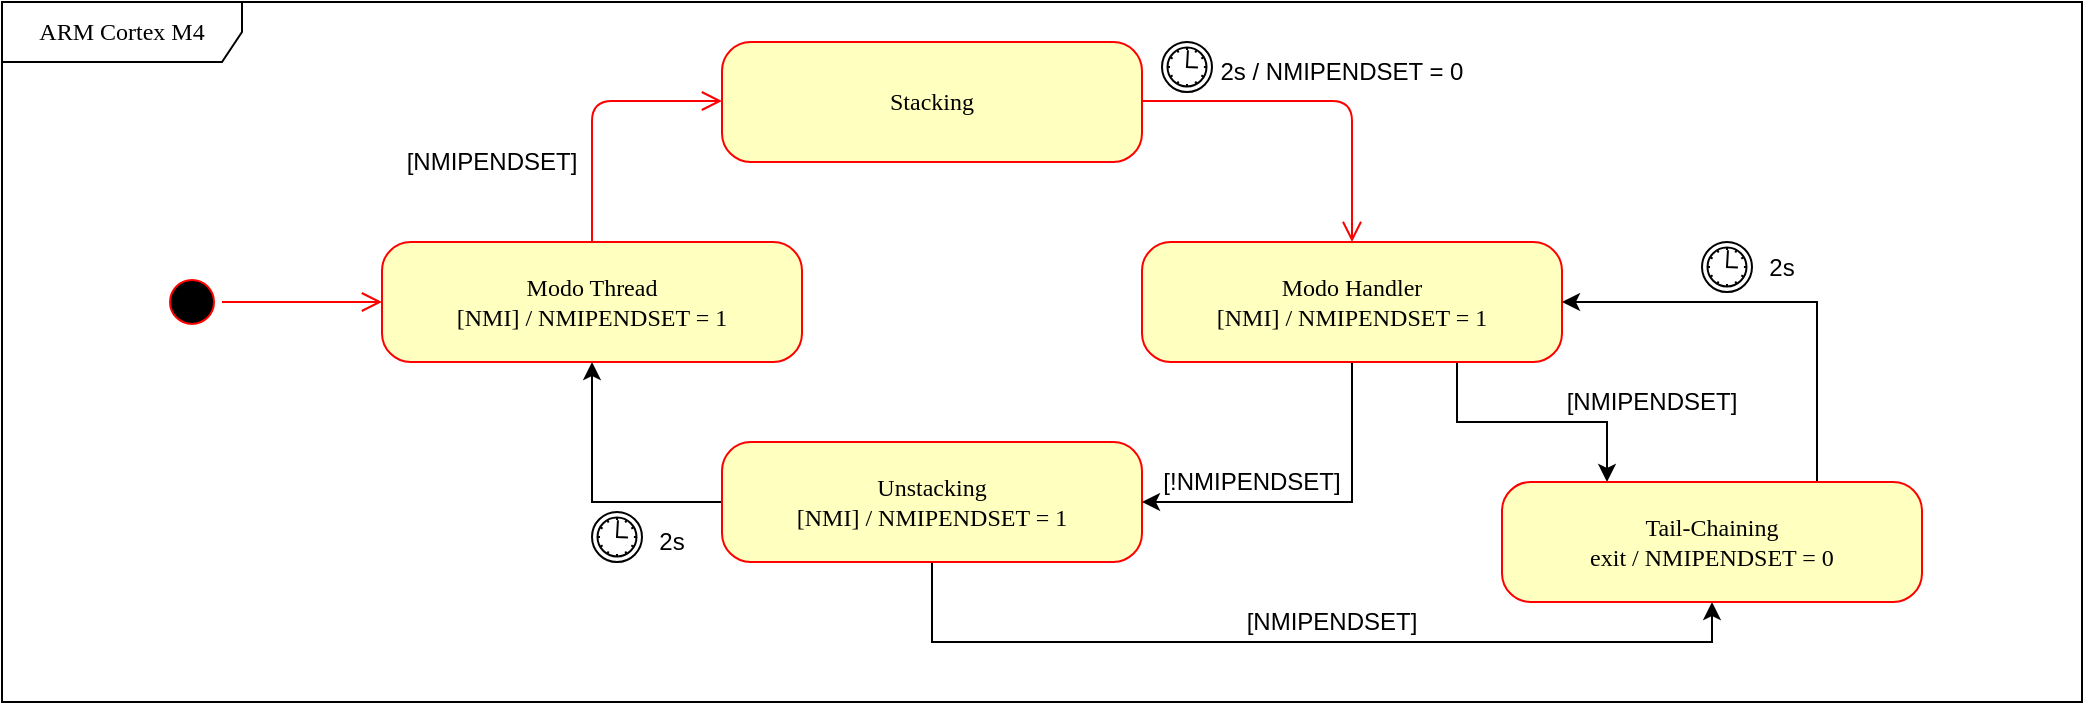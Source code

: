 <mxfile version="14.8.5" type="device" pages="3"><diagram id="SJbqh5QgGUERAO2YY-Vn" name="SE_Lab03_Ex01"><mxGraphModel dx="1350" dy="642" grid="1" gridSize="10" guides="1" tooltips="1" connect="1" arrows="1" fold="1" page="1" pageScale="1" pageWidth="827" pageHeight="1169" math="0" shadow="0"><root><mxCell id="ZdYNtr8reQskgdLI55ev-0"/><mxCell id="ZdYNtr8reQskgdLI55ev-1" parent="ZdYNtr8reQskgdLI55ev-0"/><mxCell id="CpJL1Hb-GjtEGUhmCmPJ-0" value="ARM Cortex M4" style="shape=umlFrame;whiteSpace=wrap;html=1;rounded=1;shadow=0;comic=0;labelBackgroundColor=none;strokeWidth=1;fontFamily=Verdana;fontSize=12;align=center;width=120;height=30;" parent="ZdYNtr8reQskgdLI55ev-1" vertex="1"><mxGeometry x="110" y="30" width="1040" height="350" as="geometry"/></mxCell><mxCell id="-km6051PSe1OeWVZTjVt-0" value="" style="ellipse;html=1;shape=startState;fillColor=#000000;strokeColor=#ff0000;rounded=1;shadow=0;comic=0;labelBackgroundColor=none;fontFamily=Verdana;fontSize=12;fontColor=#000000;align=center;direction=south;" parent="ZdYNtr8reQskgdLI55ev-1" vertex="1"><mxGeometry x="190" y="165" width="30" height="30" as="geometry"/></mxCell><mxCell id="-km6051PSe1OeWVZTjVt-1" value="Modo Thread&lt;br&gt;[NMI] / NMIPENDSET = 1" style="rounded=1;whiteSpace=wrap;html=1;arcSize=24;fillColor=#ffffc0;strokeColor=#ff0000;shadow=0;comic=0;labelBackgroundColor=none;fontFamily=Verdana;fontSize=12;fontColor=#000000;align=center;" parent="ZdYNtr8reQskgdLI55ev-1" vertex="1"><mxGeometry x="300" y="150" width="210" height="60" as="geometry"/></mxCell><mxCell id="-km6051PSe1OeWVZTjVt-2" style="edgeStyle=orthogonalEdgeStyle;html=1;labelBackgroundColor=none;endArrow=open;endSize=8;strokeColor=#ff0000;fontFamily=Verdana;fontSize=12;align=left;" parent="ZdYNtr8reQskgdLI55ev-1" source="-km6051PSe1OeWVZTjVt-0" target="-km6051PSe1OeWVZTjVt-1" edge="1"><mxGeometry relative="1" as="geometry"/></mxCell><mxCell id="-km6051PSe1OeWVZTjVt-4" value="[NMIPENDSET]" style="text;html=1;strokeColor=none;fillColor=none;align=center;verticalAlign=middle;whiteSpace=wrap;rounded=0;" parent="ZdYNtr8reQskgdLI55ev-1" vertex="1"><mxGeometry x="280" y="100" width="150" height="20" as="geometry"/></mxCell><mxCell id="IqQjHEHsEWQ_lu643vXP-2" style="edgeStyle=orthogonalEdgeStyle;rounded=0;orthogonalLoop=1;jettySize=auto;html=1;exitX=0;exitY=0.5;exitDx=0;exitDy=0;entryX=0.5;entryY=1;entryDx=0;entryDy=0;" parent="ZdYNtr8reQskgdLI55ev-1" source="-km6051PSe1OeWVZTjVt-5" target="-km6051PSe1OeWVZTjVt-1" edge="1"><mxGeometry relative="1" as="geometry"/></mxCell><mxCell id="IqQjHEHsEWQ_lu643vXP-11" style="edgeStyle=orthogonalEdgeStyle;rounded=0;orthogonalLoop=1;jettySize=auto;html=1;exitX=0.5;exitY=1;exitDx=0;exitDy=0;entryX=0.5;entryY=1;entryDx=0;entryDy=0;" parent="ZdYNtr8reQskgdLI55ev-1" source="-km6051PSe1OeWVZTjVt-5" target="IqQjHEHsEWQ_lu643vXP-6" edge="1"><mxGeometry relative="1" as="geometry"/></mxCell><mxCell id="-km6051PSe1OeWVZTjVt-5" value="Unstacking&lt;br&gt;[NMI] / NMIPENDSET = 1" style="rounded=1;whiteSpace=wrap;html=1;arcSize=24;fillColor=#ffffc0;strokeColor=#ff0000;shadow=0;comic=0;labelBackgroundColor=none;fontFamily=Verdana;fontSize=12;fontColor=#000000;align=center;" parent="ZdYNtr8reQskgdLI55ev-1" vertex="1"><mxGeometry x="470" y="250" width="210" height="60" as="geometry"/></mxCell><mxCell id="IqQjHEHsEWQ_lu643vXP-3" style="edgeStyle=orthogonalEdgeStyle;rounded=0;orthogonalLoop=1;jettySize=auto;html=1;exitX=0.5;exitY=1;exitDx=0;exitDy=0;entryX=1;entryY=0.5;entryDx=0;entryDy=0;" parent="ZdYNtr8reQskgdLI55ev-1" source="-km6051PSe1OeWVZTjVt-6" target="-km6051PSe1OeWVZTjVt-5" edge="1"><mxGeometry relative="1" as="geometry"/></mxCell><mxCell id="IqQjHEHsEWQ_lu643vXP-7" style="edgeStyle=orthogonalEdgeStyle;rounded=0;orthogonalLoop=1;jettySize=auto;html=1;exitX=0.75;exitY=1;exitDx=0;exitDy=0;entryX=0.25;entryY=0;entryDx=0;entryDy=0;" parent="ZdYNtr8reQskgdLI55ev-1" source="-km6051PSe1OeWVZTjVt-6" target="IqQjHEHsEWQ_lu643vXP-6" edge="1"><mxGeometry relative="1" as="geometry"/></mxCell><mxCell id="-km6051PSe1OeWVZTjVt-6" value="Modo Handler&lt;br&gt;[NMI] / NMIPENDSET = 1" style="rounded=1;whiteSpace=wrap;html=1;arcSize=24;fillColor=#ffffc0;strokeColor=#ff0000;shadow=0;comic=0;labelBackgroundColor=none;fontFamily=Verdana;fontSize=12;fontColor=#000000;align=center;" parent="ZdYNtr8reQskgdLI55ev-1" vertex="1"><mxGeometry x="680" y="150" width="210" height="60" as="geometry"/></mxCell><mxCell id="-km6051PSe1OeWVZTjVt-7" value="Stacking" style="rounded=1;whiteSpace=wrap;html=1;arcSize=24;fillColor=#ffffc0;strokeColor=#ff0000;shadow=0;comic=0;labelBackgroundColor=none;fontFamily=Verdana;fontSize=12;fontColor=#000000;align=center;" parent="ZdYNtr8reQskgdLI55ev-1" vertex="1"><mxGeometry x="470" y="50" width="210" height="60" as="geometry"/></mxCell><mxCell id="DTFR31QoQuLEWxJc745S-0" style="edgeStyle=orthogonalEdgeStyle;html=1;labelBackgroundColor=none;endArrow=open;endSize=8;strokeColor=#ff0000;fontFamily=Verdana;fontSize=12;align=left;entryX=0.5;entryY=0;entryDx=0;entryDy=0;" parent="ZdYNtr8reQskgdLI55ev-1" target="-km6051PSe1OeWVZTjVt-6" edge="1"><mxGeometry relative="1" as="geometry"><mxPoint x="680" y="79.5" as="sourcePoint"/><mxPoint x="760" y="79.5" as="targetPoint"/><Array as="points"><mxPoint x="785" y="80"/></Array></mxGeometry></mxCell><mxCell id="DTFR31QoQuLEWxJc745S-1" style="edgeStyle=orthogonalEdgeStyle;html=1;labelBackgroundColor=none;endArrow=open;endSize=8;strokeColor=#ff0000;fontFamily=Verdana;fontSize=12;align=left;exitX=0.5;exitY=0;exitDx=0;exitDy=0;" parent="ZdYNtr8reQskgdLI55ev-1" source="-km6051PSe1OeWVZTjVt-1" edge="1"><mxGeometry relative="1" as="geometry"><mxPoint x="390" y="79.5" as="sourcePoint"/><mxPoint x="470" y="79.5" as="targetPoint"/><Array as="points"><mxPoint x="405" y="80"/></Array></mxGeometry></mxCell><mxCell id="IqQjHEHsEWQ_lu643vXP-0" value="" style="points=[[0.145,0.145,0],[0.5,0,0],[0.855,0.145,0],[1,0.5,0],[0.855,0.855,0],[0.5,1,0],[0.145,0.855,0],[0,0.5,0]];shape=mxgraph.bpmn.event;html=1;verticalLabelPosition=bottom;labelBackgroundColor=#ffffff;verticalAlign=top;align=center;perimeter=ellipsePerimeter;outlineConnect=0;aspect=fixed;outline=standard;symbol=timer;" parent="ZdYNtr8reQskgdLI55ev-1" vertex="1"><mxGeometry x="690" y="50" width="25" height="25" as="geometry"/></mxCell><mxCell id="IqQjHEHsEWQ_lu643vXP-1" value="2s / NMIPENDSET = 0" style="text;html=1;strokeColor=none;fillColor=none;align=center;verticalAlign=middle;whiteSpace=wrap;rounded=0;" parent="ZdYNtr8reQskgdLI55ev-1" vertex="1"><mxGeometry x="690" y="55" width="180" height="20" as="geometry"/></mxCell><mxCell id="IqQjHEHsEWQ_lu643vXP-4" value="2s" style="text;html=1;strokeColor=none;fillColor=none;align=center;verticalAlign=middle;whiteSpace=wrap;rounded=0;" parent="ZdYNtr8reQskgdLI55ev-1" vertex="1"><mxGeometry x="430" y="290" width="30" height="20" as="geometry"/></mxCell><mxCell id="IqQjHEHsEWQ_lu643vXP-5" value="" style="points=[[0.145,0.145,0],[0.5,0,0],[0.855,0.145,0],[1,0.5,0],[0.855,0.855,0],[0.5,1,0],[0.145,0.855,0],[0,0.5,0]];shape=mxgraph.bpmn.event;html=1;verticalLabelPosition=bottom;labelBackgroundColor=#ffffff;verticalAlign=top;align=center;perimeter=ellipsePerimeter;outlineConnect=0;aspect=fixed;outline=standard;symbol=timer;" parent="ZdYNtr8reQskgdLI55ev-1" vertex="1"><mxGeometry x="405" y="285" width="25" height="25" as="geometry"/></mxCell><mxCell id="IqQjHEHsEWQ_lu643vXP-8" style="edgeStyle=orthogonalEdgeStyle;rounded=0;orthogonalLoop=1;jettySize=auto;html=1;exitX=0.75;exitY=0;exitDx=0;exitDy=0;entryX=1;entryY=0.5;entryDx=0;entryDy=0;" parent="ZdYNtr8reQskgdLI55ev-1" source="IqQjHEHsEWQ_lu643vXP-6" target="-km6051PSe1OeWVZTjVt-6" edge="1"><mxGeometry relative="1" as="geometry"/></mxCell><mxCell id="IqQjHEHsEWQ_lu643vXP-6" value="Tail-Chaining&lt;br&gt;exit / NMIPENDSET = 0" style="rounded=1;whiteSpace=wrap;html=1;arcSize=24;fillColor=#ffffc0;strokeColor=#ff0000;shadow=0;comic=0;labelBackgroundColor=none;fontFamily=Verdana;fontSize=12;fontColor=#000000;align=center;" parent="ZdYNtr8reQskgdLI55ev-1" vertex="1"><mxGeometry x="860" y="270" width="210" height="60" as="geometry"/></mxCell><mxCell id="IqQjHEHsEWQ_lu643vXP-9" value="" style="points=[[0.145,0.145,0],[0.5,0,0],[0.855,0.145,0],[1,0.5,0],[0.855,0.855,0],[0.5,1,0],[0.145,0.855,0],[0,0.5,0]];shape=mxgraph.bpmn.event;html=1;verticalLabelPosition=bottom;labelBackgroundColor=#ffffff;verticalAlign=top;align=center;perimeter=ellipsePerimeter;outlineConnect=0;aspect=fixed;outline=standard;symbol=timer;" parent="ZdYNtr8reQskgdLI55ev-1" vertex="1"><mxGeometry x="960" y="150" width="25" height="25" as="geometry"/></mxCell><mxCell id="IqQjHEHsEWQ_lu643vXP-10" value="2s" style="text;html=1;strokeColor=none;fillColor=none;align=center;verticalAlign=middle;whiteSpace=wrap;rounded=0;" parent="ZdYNtr8reQskgdLI55ev-1" vertex="1"><mxGeometry x="985" y="152.5" width="30" height="20" as="geometry"/></mxCell><mxCell id="IqQjHEHsEWQ_lu643vXP-12" value="[NMIPENDSET]" style="text;html=1;strokeColor=none;fillColor=none;align=center;verticalAlign=middle;whiteSpace=wrap;rounded=0;" parent="ZdYNtr8reQskgdLI55ev-1" vertex="1"><mxGeometry x="700" y="330" width="150" height="20" as="geometry"/></mxCell><mxCell id="IqQjHEHsEWQ_lu643vXP-13" value="[NMIPENDSET]" style="text;html=1;strokeColor=none;fillColor=none;align=center;verticalAlign=middle;whiteSpace=wrap;rounded=0;" parent="ZdYNtr8reQskgdLI55ev-1" vertex="1"><mxGeometry x="860" y="220" width="150" height="20" as="geometry"/></mxCell><mxCell id="IqQjHEHsEWQ_lu643vXP-14" value="[!NMIPENDSET]" style="text;html=1;strokeColor=none;fillColor=none;align=center;verticalAlign=middle;whiteSpace=wrap;rounded=0;" parent="ZdYNtr8reQskgdLI55ev-1" vertex="1"><mxGeometry x="660" y="260" width="150" height="20" as="geometry"/></mxCell></root></mxGraphModel></diagram><diagram name="SE_Lab03_Ex02" id="58cdce13-f638-feb5-8d6f-7d28b1aa9fa0"><mxGraphModel dx="1350" dy="642" grid="1" gridSize="10" guides="1" tooltips="1" connect="1" arrows="1" fold="1" page="1" pageScale="1" pageWidth="1100" pageHeight="850" background="none" math="0" shadow="0"><root><mxCell id="0"/><mxCell id="1" parent="0"/><mxCell id="2a3bc250acf0617d-8" value="main" style="shape=umlFrame;whiteSpace=wrap;html=1;rounded=1;shadow=0;comic=0;labelBackgroundColor=none;strokeWidth=1;fontFamily=Verdana;fontSize=12;align=center;" parent="1" vertex="1"><mxGeometry x="55" y="53" width="475" height="387" as="geometry"/></mxCell><mxCell id="382b91b5511bd0f7-1" value="" style="ellipse;html=1;shape=startState;fillColor=#000000;strokeColor=#ff0000;rounded=1;shadow=0;comic=0;labelBackgroundColor=none;fontFamily=Verdana;fontSize=12;fontColor=#000000;align=center;direction=south;" parent="1" vertex="1"><mxGeometry x="130" y="135" width="30" height="30" as="geometry"/></mxCell><mxCell id="382b91b5511bd0f7-5" value="Ligado&lt;br&gt;do / LED1 = true" style="rounded=1;whiteSpace=wrap;html=1;arcSize=24;fillColor=#ffffc0;strokeColor=#ff0000;shadow=0;comic=0;labelBackgroundColor=none;fontFamily=Verdana;fontSize=12;fontColor=#000000;align=center;" parent="1" vertex="1"><mxGeometry x="240" y="310" width="120" height="60" as="geometry"/></mxCell><mxCell id="382b91b5511bd0f7-6" value="Desligado&lt;br&gt;do / LED1 = false" style="rounded=1;whiteSpace=wrap;html=1;arcSize=24;fillColor=#ffffc0;strokeColor=#ff0000;shadow=0;comic=0;labelBackgroundColor=none;fontFamily=Verdana;fontSize=12;fontColor=#000000;align=center;" parent="1" vertex="1"><mxGeometry x="240" y="120" width="120" height="60" as="geometry"/></mxCell><mxCell id="2a3bc250acf0617d-9" style="edgeStyle=orthogonalEdgeStyle;html=1;labelBackgroundColor=none;endArrow=open;endSize=8;strokeColor=#ff0000;fontFamily=Verdana;fontSize=12;align=left;" parent="1" source="382b91b5511bd0f7-1" target="382b91b5511bd0f7-6" edge="1"><mxGeometry relative="1" as="geometry"/></mxCell><mxCell id="2a3bc250acf0617d-10" style="edgeStyle=orthogonalEdgeStyle;html=1;labelBackgroundColor=none;endArrow=open;endSize=8;strokeColor=#ff0000;fontFamily=Verdana;fontSize=12;align=left;entryX=0.75;entryY=0;entryDx=0;entryDy=0;" parent="1" source="382b91b5511bd0f7-6" target="382b91b5511bd0f7-5" edge="1"><mxGeometry relative="1" as="geometry"><Array as="points"><mxPoint x="330" y="200"/><mxPoint x="330" y="200"/></Array><mxPoint x="330" y="300" as="targetPoint"/></mxGeometry></mxCell><mxCell id="2a3bc250acf0617d-12" style="edgeStyle=orthogonalEdgeStyle;html=1;exitX=0.25;exitY=0;entryX=0.25;entryY=1;labelBackgroundColor=none;endArrow=open;endSize=8;strokeColor=#ff0000;fontFamily=Verdana;fontSize=12;align=left;" parent="1" source="382b91b5511bd0f7-5" target="382b91b5511bd0f7-6" edge="1"><mxGeometry relative="1" as="geometry"/></mxCell><mxCell id="5wtGAk_QgycNOOYNRVcs-1" value="[Evento] / Evento = false" style="text;html=1;strokeColor=none;fillColor=none;align=center;verticalAlign=middle;whiteSpace=wrap;rounded=0;" parent="1" vertex="1"><mxGeometry x="120" y="230" width="150" height="20" as="geometry"/></mxCell><mxCell id="5wtGAk_QgycNOOYNRVcs-2" value="[Evento] / Evento = false" style="text;html=1;strokeColor=none;fillColor=none;align=center;verticalAlign=middle;whiteSpace=wrap;rounded=0;" parent="1" vertex="1"><mxGeometry x="330" y="230" width="150" height="20" as="geometry"/></mxCell><mxCell id="5wtGAk_QgycNOOYNRVcs-3" value="SysTick_Handler" style="shape=umlFrame;whiteSpace=wrap;html=1;rounded=1;shadow=0;comic=0;labelBackgroundColor=none;strokeWidth=1;fontFamily=Verdana;fontSize=12;align=center;width=120;height=27;" parent="1" vertex="1"><mxGeometry x="560" y="53" width="475" height="387" as="geometry"/></mxCell><mxCell id="5wtGAk_QgycNOOYNRVcs-4" value="" style="ellipse;html=1;shape=startState;fillColor=#000000;strokeColor=#ff0000;rounded=1;shadow=0;comic=0;labelBackgroundColor=none;fontFamily=Verdana;fontSize=12;fontColor=#000000;align=center;direction=south;" parent="1" vertex="1"><mxGeometry x="630" y="135" width="30" height="30" as="geometry"/></mxCell><mxCell id="5wtGAk_QgycNOOYNRVcs-5" value="Ativo&lt;br&gt;entry / Evento = true" style="rounded=1;whiteSpace=wrap;html=1;arcSize=24;fillColor=#ffffc0;strokeColor=#ff0000;shadow=0;comic=0;labelBackgroundColor=none;fontFamily=Verdana;fontSize=12;fontColor=#000000;align=center;" parent="1" vertex="1"><mxGeometry x="740" y="310" width="120" height="60" as="geometry"/></mxCell><mxCell id="5wtGAk_QgycNOOYNRVcs-6" value="Inativo" style="rounded=1;whiteSpace=wrap;html=1;arcSize=24;fillColor=#ffffc0;strokeColor=#ff0000;shadow=0;comic=0;labelBackgroundColor=none;fontFamily=Verdana;fontSize=12;fontColor=#000000;align=center;" parent="1" vertex="1"><mxGeometry x="740" y="120" width="120" height="60" as="geometry"/></mxCell><mxCell id="5wtGAk_QgycNOOYNRVcs-7" style="edgeStyle=orthogonalEdgeStyle;html=1;labelBackgroundColor=none;endArrow=open;endSize=8;strokeColor=#ff0000;fontFamily=Verdana;fontSize=12;align=left;" parent="1" source="5wtGAk_QgycNOOYNRVcs-4" target="5wtGAk_QgycNOOYNRVcs-6" edge="1"><mxGeometry relative="1" as="geometry"/></mxCell><mxCell id="5wtGAk_QgycNOOYNRVcs-8" style="edgeStyle=orthogonalEdgeStyle;html=1;labelBackgroundColor=none;endArrow=open;endSize=8;strokeColor=#ff0000;fontFamily=Verdana;fontSize=12;align=left;entryX=0.75;entryY=0;entryDx=0;entryDy=0;" parent="1" source="5wtGAk_QgycNOOYNRVcs-6" target="5wtGAk_QgycNOOYNRVcs-5" edge="1"><mxGeometry relative="1" as="geometry"><Array as="points"><mxPoint x="830" y="200"/><mxPoint x="830" y="200"/></Array><mxPoint x="830" y="300" as="targetPoint"/></mxGeometry></mxCell><mxCell id="5wtGAk_QgycNOOYNRVcs-9" style="edgeStyle=orthogonalEdgeStyle;html=1;exitX=0.25;exitY=0;entryX=0.25;entryY=1;labelBackgroundColor=none;endArrow=open;endSize=8;strokeColor=#ff0000;fontFamily=Verdana;fontSize=12;align=left;" parent="1" source="5wtGAk_QgycNOOYNRVcs-5" target="5wtGAk_QgycNOOYNRVcs-6" edge="1"><mxGeometry relative="1" as="geometry"/></mxCell><mxCell id="5wtGAk_QgycNOOYNRVcs-12" value="" style="points=[[0.145,0.145,0],[0.5,0,0],[0.855,0.145,0],[1,0.5,0],[0.855,0.855,0],[0.5,1,0],[0.145,0.855,0],[0,0.5,0]];shape=mxgraph.bpmn.event;html=1;verticalLabelPosition=bottom;labelBackgroundColor=#ffffff;verticalAlign=top;align=center;perimeter=ellipsePerimeter;outlineConnect=0;aspect=fixed;outline=standard;symbol=timer;" parent="1" vertex="1"><mxGeometry x="835" y="225" width="25" height="25" as="geometry"/></mxCell><mxCell id="5wtGAk_QgycNOOYNRVcs-13" value="&lt;div style=&quot;text-align: left&quot;&gt;&lt;span&gt;500ms&lt;/span&gt;&lt;/div&gt;" style="text;html=1;strokeColor=none;fillColor=none;align=center;verticalAlign=middle;whiteSpace=wrap;rounded=0;" parent="1" vertex="1"><mxGeometry x="860" y="230" width="60" height="20" as="geometry"/></mxCell><mxCell id="5wtGAk_QgycNOOYNRVcs-14" style="edgeStyle=orthogonalEdgeStyle;rounded=0;orthogonalLoop=1;jettySize=auto;html=1;exitX=0.5;exitY=1;exitDx=0;exitDy=0;" parent="1" source="5wtGAk_QgycNOOYNRVcs-13" target="5wtGAk_QgycNOOYNRVcs-13" edge="1"><mxGeometry relative="1" as="geometry"/></mxCell></root></mxGraphModel></diagram><diagram id="Ydez4UQeQMVoxRmUxZOk" name="SE_Lab03_Ex04"><mxGraphModel dx="1350" dy="642" grid="1" gridSize="10" guides="1" tooltips="1" connect="1" arrows="1" fold="1" page="1" pageScale="1" pageWidth="827" pageHeight="1169" math="0" shadow="0"><root><mxCell id="V0RoRfXTTw_9M-5U-Qe7-0"/><mxCell id="V0RoRfXTTw_9M-5U-Qe7-1" parent="V0RoRfXTTw_9M-5U-Qe7-0"/><mxCell id="cXg4unKbMOSM01ttdUtj-0" value="main" style="shape=umlFrame;whiteSpace=wrap;html=1;rounded=1;shadow=0;comic=0;labelBackgroundColor=none;strokeWidth=1;fontFamily=Verdana;fontSize=12;align=center;" parent="V0RoRfXTTw_9M-5U-Qe7-1" vertex="1"><mxGeometry x="20" y="76.5" width="1060" height="387" as="geometry"/></mxCell><mxCell id="Z1LqtBXxXng3W_ywSnUa-0" value="LED1" style="swimlane;whiteSpace=wrap;html=1;rounded=1;shadow=0;comic=0;labelBackgroundColor=none;strokeWidth=1;fontFamily=Verdana;fontSize=12;align=center;" parent="V0RoRfXTTw_9M-5U-Qe7-1" vertex="1"><mxGeometry x="142.5" y="100" width="347.5" height="340" as="geometry"/></mxCell><mxCell id="2qwt-tVQszY_EVgQuyk1-1" value="Acende&lt;br&gt;do / LED1 = 1" style="rounded=1;whiteSpace=wrap;html=1;arcSize=24;fillColor=#ffffc0;strokeColor=#ff0000;shadow=0;comic=0;labelBackgroundColor=none;fontFamily=Verdana;fontSize=12;fontColor=#000000;align=center;" parent="Z1LqtBXxXng3W_ywSnUa-0" vertex="1"><mxGeometry x="117.5" y="230" width="120" height="60" as="geometry"/></mxCell><mxCell id="pMXHTSi10FSdiJCgjxlO-1" value="[Evento == Tempo] / Evento = Nada" style="text;html=1;strokeColor=none;fillColor=none;align=center;verticalAlign=middle;whiteSpace=wrap;rounded=0;" parent="Z1LqtBXxXng3W_ywSnUa-0" vertex="1"><mxGeometry x="207.5" y="160" width="150" height="20" as="geometry"/></mxCell><mxCell id="2qwt-tVQszY_EVgQuyk1-2" value="Apaga&lt;br&gt;do / LED1 = 0" style="rounded=1;whiteSpace=wrap;html=1;arcSize=24;fillColor=#ffffc0;strokeColor=#ff0000;shadow=0;comic=0;labelBackgroundColor=none;fontFamily=Verdana;fontSize=12;fontColor=#000000;align=center;" parent="Z1LqtBXxXng3W_ywSnUa-0" vertex="1"><mxGeometry x="117.5" y="40" width="120" height="60" as="geometry"/></mxCell><mxCell id="2qwt-tVQszY_EVgQuyk1-4" style="edgeStyle=orthogonalEdgeStyle;html=1;labelBackgroundColor=none;endArrow=open;endSize=8;strokeColor=#ff0000;fontFamily=Verdana;fontSize=12;align=left;entryX=0.75;entryY=0;entryDx=0;entryDy=0;" parent="Z1LqtBXxXng3W_ywSnUa-0" source="2qwt-tVQszY_EVgQuyk1-2" target="2qwt-tVQszY_EVgQuyk1-1" edge="1"><mxGeometry relative="1" as="geometry"><Array as="points"><mxPoint x="207.5" y="120"/><mxPoint x="207.5" y="120"/></Array><mxPoint x="207.5" y="220" as="targetPoint"/></mxGeometry></mxCell><mxCell id="2qwt-tVQszY_EVgQuyk1-5" style="edgeStyle=orthogonalEdgeStyle;html=1;exitX=0.25;exitY=0;entryX=0.25;entryY=1;labelBackgroundColor=none;endArrow=open;endSize=8;strokeColor=#ff0000;fontFamily=Verdana;fontSize=12;align=left;" parent="Z1LqtBXxXng3W_ywSnUa-0" source="2qwt-tVQszY_EVgQuyk1-1" target="2qwt-tVQszY_EVgQuyk1-2" edge="1"><mxGeometry relative="1" as="geometry"/></mxCell><mxCell id="pMXHTSi10FSdiJCgjxlO-0" value="[Evento == Tempo] / Evento = Nada" style="text;html=1;strokeColor=none;fillColor=none;align=center;verticalAlign=middle;whiteSpace=wrap;rounded=0;" parent="Z1LqtBXxXng3W_ywSnUa-0" vertex="1"><mxGeometry x="-2.5" y="160" width="150" height="20" as="geometry"/></mxCell><mxCell id="2qwt-tVQszY_EVgQuyk1-3" style="edgeStyle=orthogonalEdgeStyle;html=1;labelBackgroundColor=none;endArrow=open;endSize=8;strokeColor=#ff0000;fontFamily=Verdana;fontSize=12;align=left;" parent="Z1LqtBXxXng3W_ywSnUa-0" target="2qwt-tVQszY_EVgQuyk1-2" edge="1"><mxGeometry relative="1" as="geometry"><mxPoint x="37.5" y="70" as="sourcePoint"/></mxGeometry></mxCell><mxCell id="Z1LqtBXxXng3W_ywSnUa-12" value="H" style="ellipse;fillColor=#ffffff;strokeColor=#000000;" parent="Z1LqtBXxXng3W_ywSnUa-0" vertex="1"><mxGeometry x="27.5" y="55" width="30" height="30" as="geometry"/></mxCell><mxCell id="Z1LqtBXxXng3W_ywSnUa-11" style="edgeStyle=orthogonalEdgeStyle;html=1;labelBackgroundColor=none;endArrow=open;endSize=8;strokeColor=#ff0000;fontFamily=Verdana;fontSize=12;align=left;startArrow=none;" parent="V0RoRfXTTw_9M-5U-Qe7-1" source="Z1LqtBXxXng3W_ywSnUa-10" edge="1"><mxGeometry relative="1" as="geometry"><mxPoint x="62.5" y="169.5" as="sourcePoint"/><mxPoint x="142.5" y="169.5" as="targetPoint"/><Array as="points"><mxPoint x="42.5" y="169.5"/><mxPoint x="42.5" y="169.5"/></Array></mxGeometry></mxCell><mxCell id="Z1LqtBXxXng3W_ywSnUa-13" value="LED2" style="swimlane;whiteSpace=wrap;html=1;rounded=1;shadow=0;comic=0;labelBackgroundColor=none;strokeWidth=1;fontFamily=Verdana;fontSize=12;align=center;" parent="V0RoRfXTTw_9M-5U-Qe7-1" vertex="1"><mxGeometry x="640" y="100" width="347.5" height="340" as="geometry"/></mxCell><mxCell id="Z1LqtBXxXng3W_ywSnUa-14" value="Acende&lt;br&gt;do / LED2 = 1" style="rounded=1;whiteSpace=wrap;html=1;arcSize=24;fillColor=#ffffc0;strokeColor=#ff0000;shadow=0;comic=0;labelBackgroundColor=none;fontFamily=Verdana;fontSize=12;fontColor=#000000;align=center;" parent="Z1LqtBXxXng3W_ywSnUa-13" vertex="1"><mxGeometry x="117.5" y="230" width="120" height="60" as="geometry"/></mxCell><mxCell id="Z1LqtBXxXng3W_ywSnUa-15" value="[Evento == Tempo] / Evento = Nada" style="text;html=1;strokeColor=none;fillColor=none;align=center;verticalAlign=middle;whiteSpace=wrap;rounded=0;" parent="Z1LqtBXxXng3W_ywSnUa-13" vertex="1"><mxGeometry x="207.5" y="160" width="150" height="20" as="geometry"/></mxCell><mxCell id="Z1LqtBXxXng3W_ywSnUa-16" value="Apaga&lt;br&gt;do / LED2 = 0" style="rounded=1;whiteSpace=wrap;html=1;arcSize=24;fillColor=#ffffc0;strokeColor=#ff0000;shadow=0;comic=0;labelBackgroundColor=none;fontFamily=Verdana;fontSize=12;fontColor=#000000;align=center;" parent="Z1LqtBXxXng3W_ywSnUa-13" vertex="1"><mxGeometry x="117.5" y="40" width="120" height="60" as="geometry"/></mxCell><mxCell id="Z1LqtBXxXng3W_ywSnUa-17" style="edgeStyle=orthogonalEdgeStyle;html=1;labelBackgroundColor=none;endArrow=open;endSize=8;strokeColor=#ff0000;fontFamily=Verdana;fontSize=12;align=left;entryX=0.75;entryY=0;entryDx=0;entryDy=0;" parent="Z1LqtBXxXng3W_ywSnUa-13" source="Z1LqtBXxXng3W_ywSnUa-16" target="Z1LqtBXxXng3W_ywSnUa-14" edge="1"><mxGeometry relative="1" as="geometry"><Array as="points"><mxPoint x="207.5" y="120"/><mxPoint x="207.5" y="120"/></Array><mxPoint x="207.5" y="220" as="targetPoint"/></mxGeometry></mxCell><mxCell id="Z1LqtBXxXng3W_ywSnUa-18" style="edgeStyle=orthogonalEdgeStyle;html=1;exitX=0.25;exitY=0;entryX=0.25;entryY=1;labelBackgroundColor=none;endArrow=open;endSize=8;strokeColor=#ff0000;fontFamily=Verdana;fontSize=12;align=left;" parent="Z1LqtBXxXng3W_ywSnUa-13" source="Z1LqtBXxXng3W_ywSnUa-14" target="Z1LqtBXxXng3W_ywSnUa-16" edge="1"><mxGeometry relative="1" as="geometry"/></mxCell><mxCell id="Z1LqtBXxXng3W_ywSnUa-19" value="[Evento == Tempo] / Evento = Nada" style="text;html=1;strokeColor=none;fillColor=none;align=center;verticalAlign=middle;whiteSpace=wrap;rounded=0;" parent="Z1LqtBXxXng3W_ywSnUa-13" vertex="1"><mxGeometry x="-2.5" y="160" width="150" height="20" as="geometry"/></mxCell><mxCell id="Z1LqtBXxXng3W_ywSnUa-20" style="edgeStyle=orthogonalEdgeStyle;html=1;labelBackgroundColor=none;endArrow=open;endSize=8;strokeColor=#ff0000;fontFamily=Verdana;fontSize=12;align=left;" parent="Z1LqtBXxXng3W_ywSnUa-13" target="Z1LqtBXxXng3W_ywSnUa-16" edge="1"><mxGeometry relative="1" as="geometry"><mxPoint x="37.5" y="70" as="sourcePoint"/></mxGeometry></mxCell><mxCell id="Z1LqtBXxXng3W_ywSnUa-21" value="H" style="ellipse;fillColor=#ffffff;strokeColor=#000000;" parent="Z1LqtBXxXng3W_ywSnUa-13" vertex="1"><mxGeometry x="27.5" y="55" width="30" height="30" as="geometry"/></mxCell><mxCell id="Z1LqtBXxXng3W_ywSnUa-23" style="edgeStyle=orthogonalEdgeStyle;html=1;labelBackgroundColor=none;endArrow=open;endSize=8;strokeColor=#ff0000;fontFamily=Verdana;fontSize=12;align=left;" parent="V0RoRfXTTw_9M-5U-Qe7-1" edge="1"><mxGeometry relative="1" as="geometry"><mxPoint x="490" y="170" as="sourcePoint"/><mxPoint x="640" y="169.5" as="targetPoint"/><Array as="points"><mxPoint x="540" y="169.5"/><mxPoint x="540" y="169.5"/></Array></mxGeometry></mxCell><mxCell id="Z1LqtBXxXng3W_ywSnUa-25" style="edgeStyle=orthogonalEdgeStyle;html=1;labelBackgroundColor=none;endArrow=open;endSize=8;strokeColor=#ff0000;fontFamily=Verdana;fontSize=12;align=left;exitX=0;exitY=0.75;exitDx=0;exitDy=0;" parent="V0RoRfXTTw_9M-5U-Qe7-1" source="Z1LqtBXxXng3W_ywSnUa-13" edge="1"><mxGeometry relative="1" as="geometry"><mxPoint x="500" y="180" as="sourcePoint"/><mxPoint x="490" y="360" as="targetPoint"/><Array as="points"><mxPoint x="640" y="360"/></Array></mxGeometry></mxCell><mxCell id="Z1LqtBXxXng3W_ywSnUa-26" value="[Evento == Botão] / Evento = Nada" style="text;html=1;strokeColor=none;fillColor=none;align=center;verticalAlign=middle;whiteSpace=wrap;rounded=0;" parent="V0RoRfXTTw_9M-5U-Qe7-1" vertex="1"><mxGeometry x="490" y="135" width="150" height="20" as="geometry"/></mxCell><mxCell id="Z1LqtBXxXng3W_ywSnUa-27" value="[Evento == Botão] / Evento = Nada" style="text;html=1;strokeColor=none;fillColor=none;align=center;verticalAlign=middle;whiteSpace=wrap;rounded=0;" parent="V0RoRfXTTw_9M-5U-Qe7-1" vertex="1"><mxGeometry x="490" y="380" width="150" height="20" as="geometry"/></mxCell><mxCell id="Z1LqtBXxXng3W_ywSnUa-28" value="GPIOJ_Handler" style="shape=umlFrame;whiteSpace=wrap;html=1;rounded=1;shadow=0;comic=0;labelBackgroundColor=none;strokeWidth=1;fontFamily=Verdana;fontSize=12;align=center;width=110;height=30;" parent="V0RoRfXTTw_9M-5U-Qe7-1" vertex="1"><mxGeometry x="20" y="480" width="410" height="387" as="geometry"/></mxCell><mxCell id="Z1LqtBXxXng3W_ywSnUa-29" value="" style="ellipse;html=1;shape=startState;fillColor=#000000;strokeColor=#ff0000;rounded=1;shadow=0;comic=0;labelBackgroundColor=none;fontFamily=Verdana;fontSize=12;fontColor=#000000;align=center;direction=south;" parent="V0RoRfXTTw_9M-5U-Qe7-1" vertex="1"><mxGeometry x="50" y="540" width="30" height="30" as="geometry"/></mxCell><mxCell id="Z1LqtBXxXng3W_ywSnUa-30" style="edgeStyle=orthogonalEdgeStyle;html=1;labelBackgroundColor=none;endArrow=open;endSize=8;strokeColor=#ff0000;fontFamily=Verdana;fontSize=12;align=left;" parent="V0RoRfXTTw_9M-5U-Qe7-1" edge="1"><mxGeometry relative="1" as="geometry"><mxPoint x="62.5" y="554.5" as="sourcePoint"/><mxPoint x="142.5" y="554.5" as="targetPoint"/><Array as="points"><mxPoint x="42.5" y="554.5"/><mxPoint x="42.5" y="554.5"/></Array></mxGeometry></mxCell><mxCell id="Z1LqtBXxXng3W_ywSnUa-36" style="edgeStyle=orthogonalEdgeStyle;rounded=0;orthogonalLoop=1;jettySize=auto;html=1;exitX=0.25;exitY=0;exitDx=0;exitDy=0;entryX=0.25;entryY=1;entryDx=0;entryDy=0;" parent="V0RoRfXTTw_9M-5U-Qe7-1" source="Z1LqtBXxXng3W_ywSnUa-31" target="Z1LqtBXxXng3W_ywSnUa-32" edge="1"><mxGeometry relative="1" as="geometry"/></mxCell><mxCell id="Z1LqtBXxXng3W_ywSnUa-31" value="Ativo&lt;br&gt;entry / Evento = Botao" style="rounded=1;whiteSpace=wrap;html=1;arcSize=24;fillColor=#ffffc0;strokeColor=#ff0000;shadow=0;comic=0;labelBackgroundColor=none;fontFamily=Verdana;fontSize=12;fontColor=#000000;align=center;" parent="V0RoRfXTTw_9M-5U-Qe7-1" vertex="1"><mxGeometry x="142.5" y="720" width="157.5" height="60" as="geometry"/></mxCell><mxCell id="Z1LqtBXxXng3W_ywSnUa-35" style="edgeStyle=orthogonalEdgeStyle;rounded=0;orthogonalLoop=1;jettySize=auto;html=1;exitX=0.75;exitY=1;exitDx=0;exitDy=0;entryX=0.75;entryY=0;entryDx=0;entryDy=0;" parent="V0RoRfXTTw_9M-5U-Qe7-1" source="Z1LqtBXxXng3W_ywSnUa-32" target="Z1LqtBXxXng3W_ywSnUa-31" edge="1"><mxGeometry relative="1" as="geometry"/></mxCell><mxCell id="Z1LqtBXxXng3W_ywSnUa-32" value="Inativo" style="rounded=1;whiteSpace=wrap;html=1;arcSize=24;fillColor=#ffffc0;strokeColor=#ff0000;shadow=0;comic=0;labelBackgroundColor=none;fontFamily=Verdana;fontSize=12;fontColor=#000000;align=center;" parent="V0RoRfXTTw_9M-5U-Qe7-1" vertex="1"><mxGeometry x="142.5" y="530" width="157.5" height="60" as="geometry"/></mxCell><mxCell id="Z1LqtBXxXng3W_ywSnUa-37" value="&amp;lt;&amp;lt;button press&amp;gt;&amp;gt;" style="text;html=1;strokeColor=none;fillColor=none;align=center;verticalAlign=middle;whiteSpace=wrap;rounded=0;" parent="V0RoRfXTTw_9M-5U-Qe7-1" vertex="1"><mxGeometry x="260" y="640" width="120" height="20" as="geometry"/></mxCell><mxCell id="Z1LqtBXxXng3W_ywSnUa-38" value="SysTick_Handler" style="shape=umlFrame;whiteSpace=wrap;html=1;rounded=1;shadow=0;comic=0;labelBackgroundColor=none;strokeWidth=1;fontFamily=Verdana;fontSize=12;align=center;width=110;height=30;" parent="V0RoRfXTTw_9M-5U-Qe7-1" vertex="1"><mxGeometry x="670" y="480" width="410" height="387" as="geometry"/></mxCell><mxCell id="A7B8_k4X_5Yr0Vfl2ZWE-2" value="" style="edgeStyle=orthogonalEdgeStyle;rounded=0;orthogonalLoop=1;jettySize=auto;html=1;" parent="V0RoRfXTTw_9M-5U-Qe7-1" source="Z1LqtBXxXng3W_ywSnUa-39" target="Z1LqtBXxXng3W_ywSnUa-44" edge="1"><mxGeometry relative="1" as="geometry"/></mxCell><mxCell id="Z1LqtBXxXng3W_ywSnUa-39" value="" style="ellipse;html=1;shape=startState;fillColor=#000000;strokeColor=#ff0000;rounded=1;shadow=0;comic=0;labelBackgroundColor=none;fontFamily=Verdana;fontSize=12;fontColor=#000000;align=center;direction=south;" parent="V0RoRfXTTw_9M-5U-Qe7-1" vertex="1"><mxGeometry x="710" y="540" width="30" height="30" as="geometry"/></mxCell><mxCell id="Z1LqtBXxXng3W_ywSnUa-41" style="edgeStyle=orthogonalEdgeStyle;rounded=0;orthogonalLoop=1;jettySize=auto;html=1;exitX=0.25;exitY=0;exitDx=0;exitDy=0;entryX=0.25;entryY=1;entryDx=0;entryDy=0;" parent="V0RoRfXTTw_9M-5U-Qe7-1" source="Z1LqtBXxXng3W_ywSnUa-42" target="Z1LqtBXxXng3W_ywSnUa-44" edge="1"><mxGeometry relative="1" as="geometry"/></mxCell><mxCell id="Z1LqtBXxXng3W_ywSnUa-42" value="Ativo&lt;br&gt;entry / Evento = Tempo" style="rounded=1;whiteSpace=wrap;html=1;arcSize=24;fillColor=#ffffc0;strokeColor=#ff0000;shadow=0;comic=0;labelBackgroundColor=none;fontFamily=Verdana;fontSize=12;fontColor=#000000;align=center;" parent="V0RoRfXTTw_9M-5U-Qe7-1" vertex="1"><mxGeometry x="796.25" y="715" width="157.5" height="60" as="geometry"/></mxCell><mxCell id="Z1LqtBXxXng3W_ywSnUa-43" style="edgeStyle=orthogonalEdgeStyle;rounded=0;orthogonalLoop=1;jettySize=auto;html=1;exitX=0.75;exitY=1;exitDx=0;exitDy=0;entryX=0.75;entryY=0;entryDx=0;entryDy=0;" parent="V0RoRfXTTw_9M-5U-Qe7-1" source="Z1LqtBXxXng3W_ywSnUa-44" target="Z1LqtBXxXng3W_ywSnUa-42" edge="1"><mxGeometry relative="1" as="geometry"/></mxCell><mxCell id="Z1LqtBXxXng3W_ywSnUa-44" value="Inativo" style="rounded=1;whiteSpace=wrap;html=1;arcSize=24;fillColor=#ffffc0;strokeColor=#ff0000;shadow=0;comic=0;labelBackgroundColor=none;fontFamily=Verdana;fontSize=12;fontColor=#000000;align=center;" parent="V0RoRfXTTw_9M-5U-Qe7-1" vertex="1"><mxGeometry x="796.25" y="525" width="157.5" height="60" as="geometry"/></mxCell><mxCell id="8WgPubu_K7iRAoVCRmb1-0" value="" style="points=[[0.145,0.145,0],[0.5,0,0],[0.855,0.145,0],[1,0.5,0],[0.855,0.855,0],[0.5,1,0],[0.145,0.855,0],[0,0.5,0]];shape=mxgraph.bpmn.event;html=1;verticalLabelPosition=bottom;labelBackgroundColor=#ffffff;verticalAlign=top;align=center;perimeter=ellipsePerimeter;outlineConnect=0;aspect=fixed;outline=standard;symbol=timer;" parent="V0RoRfXTTw_9M-5U-Qe7-1" vertex="1"><mxGeometry x="920" y="635" width="25" height="25" as="geometry"/></mxCell><mxCell id="8WgPubu_K7iRAoVCRmb1-1" value="&lt;div style=&quot;text-align: left&quot;&gt;&lt;span&gt;500ms&lt;/span&gt;&lt;/div&gt;" style="text;html=1;strokeColor=none;fillColor=none;align=center;verticalAlign=middle;whiteSpace=wrap;rounded=0;" parent="V0RoRfXTTw_9M-5U-Qe7-1" vertex="1"><mxGeometry x="945" y="640" width="60" height="20" as="geometry"/></mxCell><mxCell id="Z1LqtBXxXng3W_ywSnUa-10" value="" style="ellipse;html=1;shape=startState;fillColor=#000000;strokeColor=#ff0000;rounded=1;shadow=0;comic=0;labelBackgroundColor=none;fontFamily=Verdana;fontSize=12;fontColor=#000000;align=center;direction=south;" parent="V0RoRfXTTw_9M-5U-Qe7-1" vertex="1"><mxGeometry x="40" y="155" width="30" height="30" as="geometry"/></mxCell><mxCell id="A7B8_k4X_5Yr0Vfl2ZWE-0" value="" style="edgeStyle=orthogonalEdgeStyle;html=1;labelBackgroundColor=none;endArrow=none;endSize=8;strokeColor=#ff0000;fontFamily=Verdana;fontSize=12;align=left;" parent="V0RoRfXTTw_9M-5U-Qe7-1" target="Z1LqtBXxXng3W_ywSnUa-10" edge="1"><mxGeometry relative="1" as="geometry"><mxPoint x="62.5" y="169.5" as="sourcePoint"/><mxPoint x="142.5" y="169.5" as="targetPoint"/><Array as="points"/></mxGeometry></mxCell></root></mxGraphModel></diagram></mxfile>